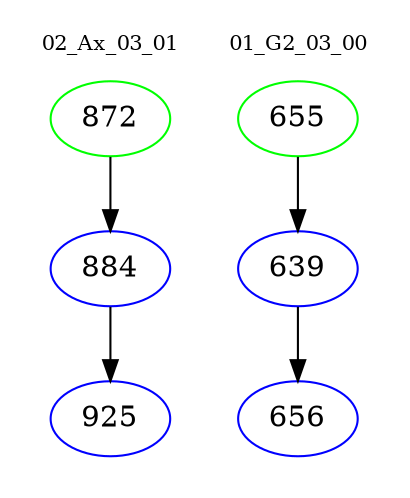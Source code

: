 digraph{
subgraph cluster_0 {
color = white
label = "02_Ax_03_01";
fontsize=10;
T0_872 [label="872", color="green"]
T0_872 -> T0_884 [color="black"]
T0_884 [label="884", color="blue"]
T0_884 -> T0_925 [color="black"]
T0_925 [label="925", color="blue"]
}
subgraph cluster_1 {
color = white
label = "01_G2_03_00";
fontsize=10;
T1_655 [label="655", color="green"]
T1_655 -> T1_639 [color="black"]
T1_639 [label="639", color="blue"]
T1_639 -> T1_656 [color="black"]
T1_656 [label="656", color="blue"]
}
}
